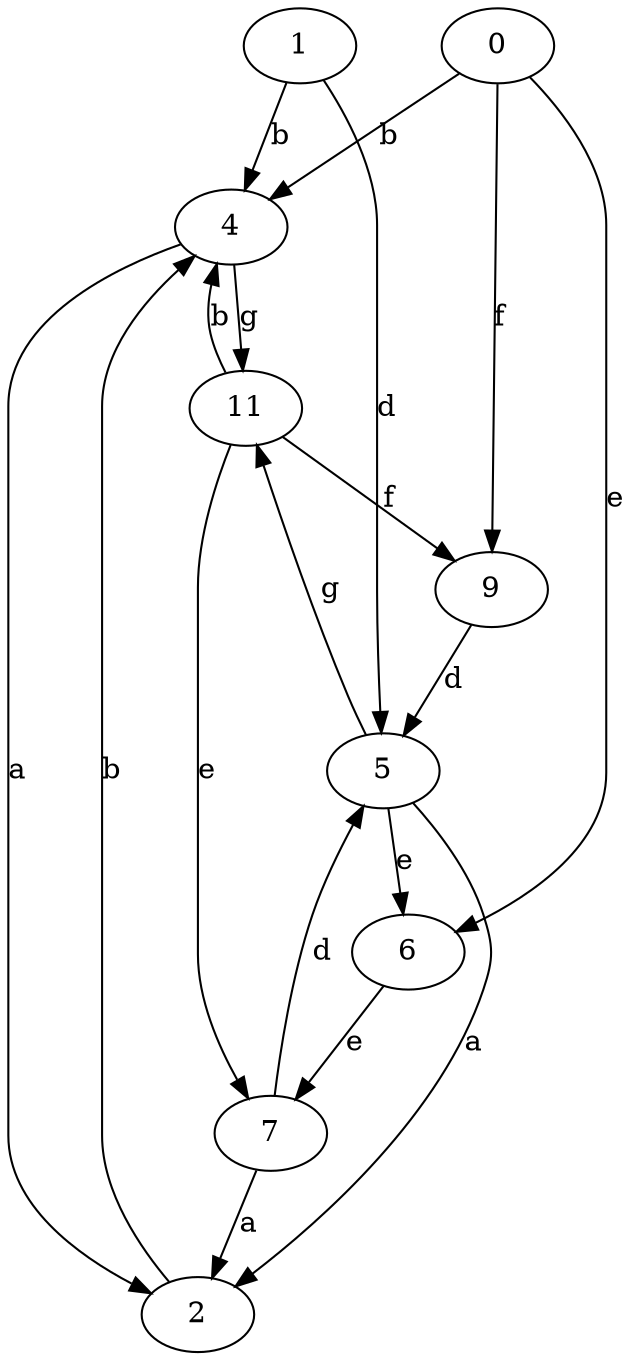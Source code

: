 strict digraph  {
1;
2;
4;
0;
5;
6;
7;
9;
11;
1 -> 4  [label=b];
1 -> 5  [label=d];
2 -> 4  [label=b];
4 -> 2  [label=a];
4 -> 11  [label=g];
0 -> 4  [label=b];
0 -> 6  [label=e];
0 -> 9  [label=f];
5 -> 2  [label=a];
5 -> 6  [label=e];
5 -> 11  [label=g];
6 -> 7  [label=e];
7 -> 2  [label=a];
7 -> 5  [label=d];
9 -> 5  [label=d];
11 -> 4  [label=b];
11 -> 7  [label=e];
11 -> 9  [label=f];
}
